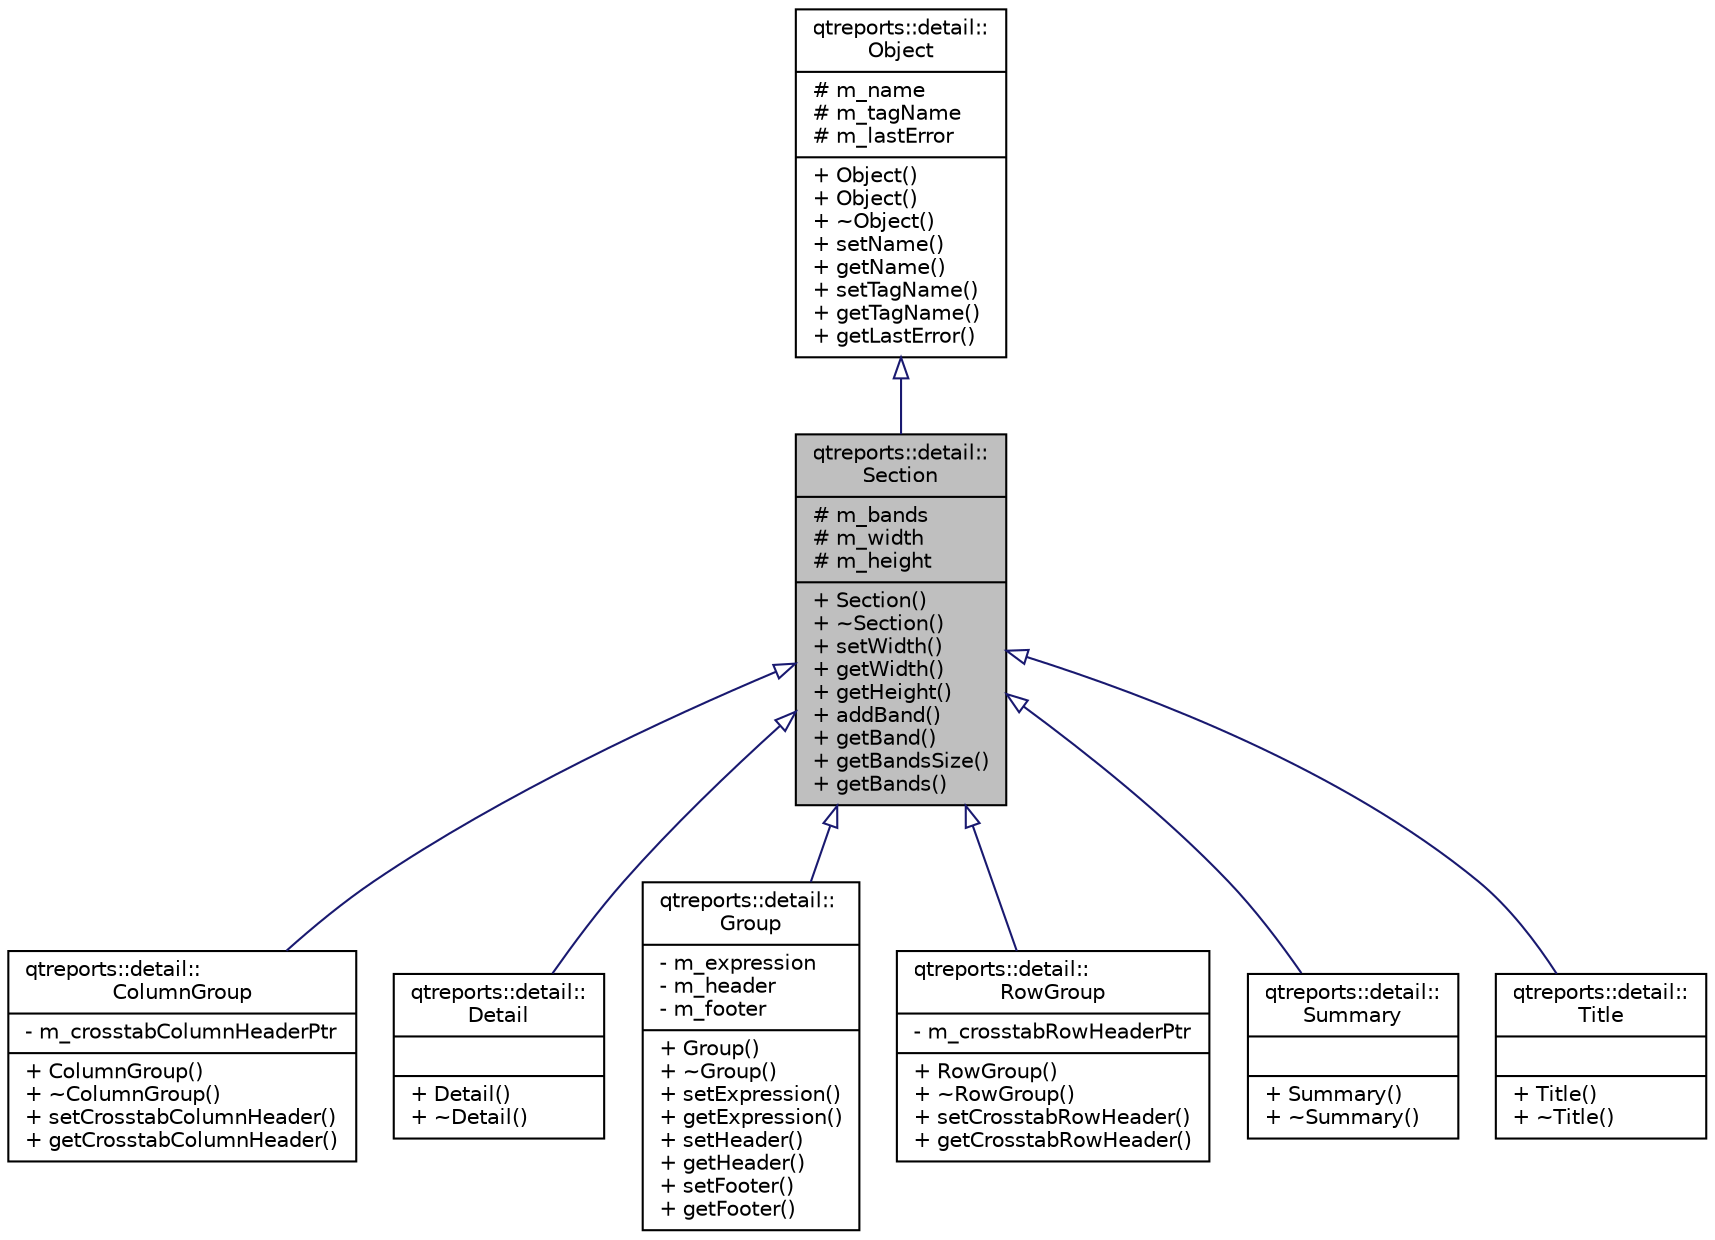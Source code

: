 digraph "qtreports::detail::Section"
{
 // INTERACTIVE_SVG=YES
  bgcolor="transparent";
  edge [fontname="Helvetica",fontsize="10",labelfontname="Helvetica",labelfontsize="10"];
  node [fontname="Helvetica",fontsize="10",shape=record];
  Node1 [label="{qtreports::detail::\lSection\n|# m_bands\l# m_width\l# m_height\l|+ Section()\l+ ~Section()\l+ setWidth()\l+ getWidth()\l+ getHeight()\l+ addBand()\l+ getBand()\l+ getBandsSize()\l+ getBands()\l}",height=0.2,width=0.4,color="black", fillcolor="grey75", style="filled", fontcolor="black"];
  Node2 -> Node1 [dir="back",color="midnightblue",fontsize="10",style="solid",arrowtail="onormal",fontname="Helvetica"];
  Node2 [label="{qtreports::detail::\lObject\n|# m_name\l# m_tagName\l# m_lastError\l|+ Object()\l+ Object()\l+ ~Object()\l+ setName()\l+ getName()\l+ setTagName()\l+ getTagName()\l+ getLastError()\l}",height=0.2,width=0.4,color="black",URL="$classqtreports_1_1detail_1_1_object.html",tooltip="Базовый класс для любого тэга "];
  Node1 -> Node3 [dir="back",color="midnightblue",fontsize="10",style="solid",arrowtail="onormal",fontname="Helvetica"];
  Node3 [label="{qtreports::detail::\lColumnGroup\n|- m_crosstabColumnHeaderPtr\l|+ ColumnGroup()\l+ ~ColumnGroup()\l+ setCrosstabColumnHeader()\l+ getCrosstabColumnHeader()\l}",height=0.2,width=0.4,color="black",URL="$classqtreports_1_1detail_1_1_column_group.html"];
  Node1 -> Node4 [dir="back",color="midnightblue",fontsize="10",style="solid",arrowtail="onormal",fontname="Helvetica"];
  Node4 [label="{qtreports::detail::\lDetail\n||+ Detail()\l+ ~Detail()\l}",height=0.2,width=0.4,color="black",URL="$classqtreports_1_1detail_1_1_detail.html",tooltip="Класс, реализующий тэг <detail> "];
  Node1 -> Node5 [dir="back",color="midnightblue",fontsize="10",style="solid",arrowtail="onormal",fontname="Helvetica"];
  Node5 [label="{qtreports::detail::\lGroup\n|- m_expression\l- m_header\l- m_footer\l|+ Group()\l+ ~Group()\l+ setExpression()\l+ getExpression()\l+ setHeader()\l+ getHeader()\l+ setFooter()\l+ getFooter()\l}",height=0.2,width=0.4,color="black",URL="$classqtreports_1_1detail_1_1_group.html",tooltip="Класс, реализующий тэг <group> "];
  Node1 -> Node6 [dir="back",color="midnightblue",fontsize="10",style="solid",arrowtail="onormal",fontname="Helvetica"];
  Node6 [label="{qtreports::detail::\lRowGroup\n|- m_crosstabRowHeaderPtr\l|+ RowGroup()\l+ ~RowGroup()\l+ setCrosstabRowHeader()\l+ getCrosstabRowHeader()\l}",height=0.2,width=0.4,color="black",URL="$classqtreports_1_1detail_1_1_row_group.html"];
  Node1 -> Node7 [dir="back",color="midnightblue",fontsize="10",style="solid",arrowtail="onormal",fontname="Helvetica"];
  Node7 [label="{qtreports::detail::\lSummary\n||+ Summary()\l+ ~Summary()\l}",height=0.2,width=0.4,color="black",URL="$classqtreports_1_1detail_1_1_summary.html",tooltip="Класс, реализующий тэг "];
  Node1 -> Node8 [dir="back",color="midnightblue",fontsize="10",style="solid",arrowtail="onormal",fontname="Helvetica"];
  Node8 [label="{qtreports::detail::\lTitle\n||+ Title()\l+ ~Title()\l}",height=0.2,width=0.4,color="black",URL="$classqtreports_1_1detail_1_1_title.html",tooltip="Класс, реализующий тэг <title> "];
}
